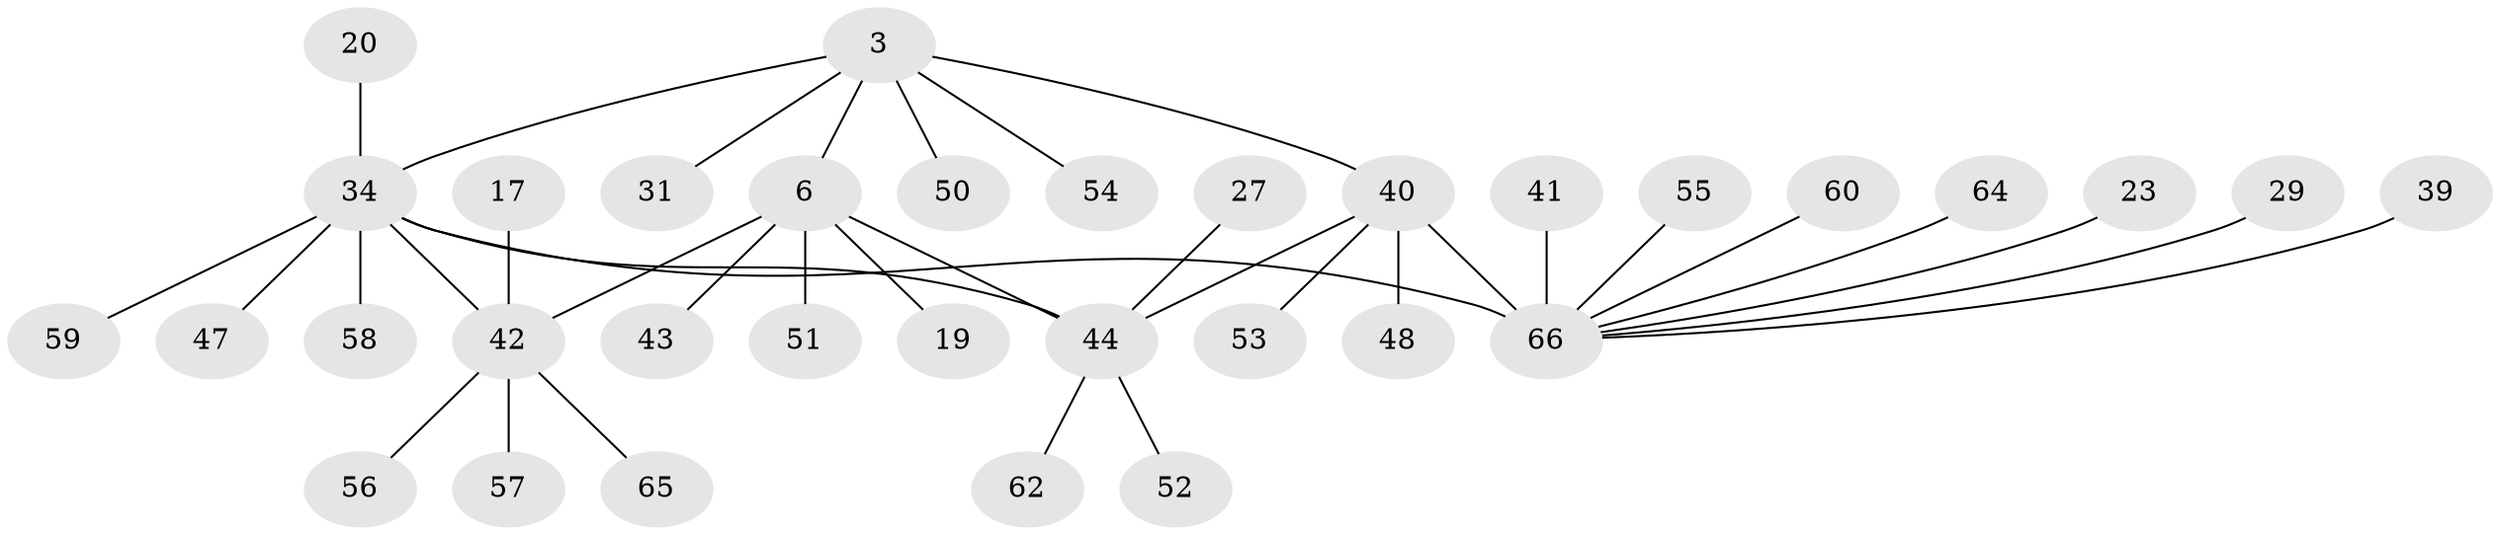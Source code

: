 // original degree distribution, {5: 0.030303030303030304, 6: 0.045454545454545456, 3: 0.09090909090909091, 9: 0.015151515151515152, 4: 0.030303030303030304, 7: 0.030303030303030304, 8: 0.015151515151515152, 10: 0.015151515151515152, 1: 0.5, 2: 0.22727272727272727}
// Generated by graph-tools (version 1.1) at 2025/54/03/09/25 04:54:54]
// undirected, 33 vertices, 36 edges
graph export_dot {
graph [start="1"]
  node [color=gray90,style=filled];
  3 [super="+1+2"];
  6 [super="+5"];
  17;
  19;
  20;
  23;
  27;
  29;
  31 [super="+28"];
  34 [super="+32+12"];
  39 [super="+37"];
  40 [super="+36+9"];
  41;
  42 [super="+10"];
  43;
  44 [super="+26+4+21"];
  47;
  48;
  50 [super="+33"];
  51;
  52;
  53 [super="+49"];
  54;
  55 [super="+45"];
  56;
  57;
  58 [super="+46"];
  59;
  60 [super="+24"];
  62;
  64 [super="+63"];
  65 [super="+61"];
  66 [super="+8+15"];
  3 -- 6;
  3 -- 54;
  3 -- 40 [weight=2];
  3 -- 34 [weight=2];
  3 -- 50;
  3 -- 31;
  6 -- 19;
  6 -- 51;
  6 -- 43;
  6 -- 44 [weight=2];
  6 -- 42;
  17 -- 42;
  20 -- 34;
  23 -- 66;
  27 -- 44;
  29 -- 66;
  34 -- 66 [weight=4];
  34 -- 42 [weight=3];
  34 -- 44;
  34 -- 58;
  34 -- 59;
  34 -- 47;
  39 -- 66;
  40 -- 48;
  40 -- 66 [weight=2];
  40 -- 53;
  40 -- 44;
  41 -- 66;
  42 -- 65;
  42 -- 56;
  42 -- 57;
  44 -- 52;
  44 -- 62;
  55 -- 66;
  60 -- 66;
  64 -- 66;
}
